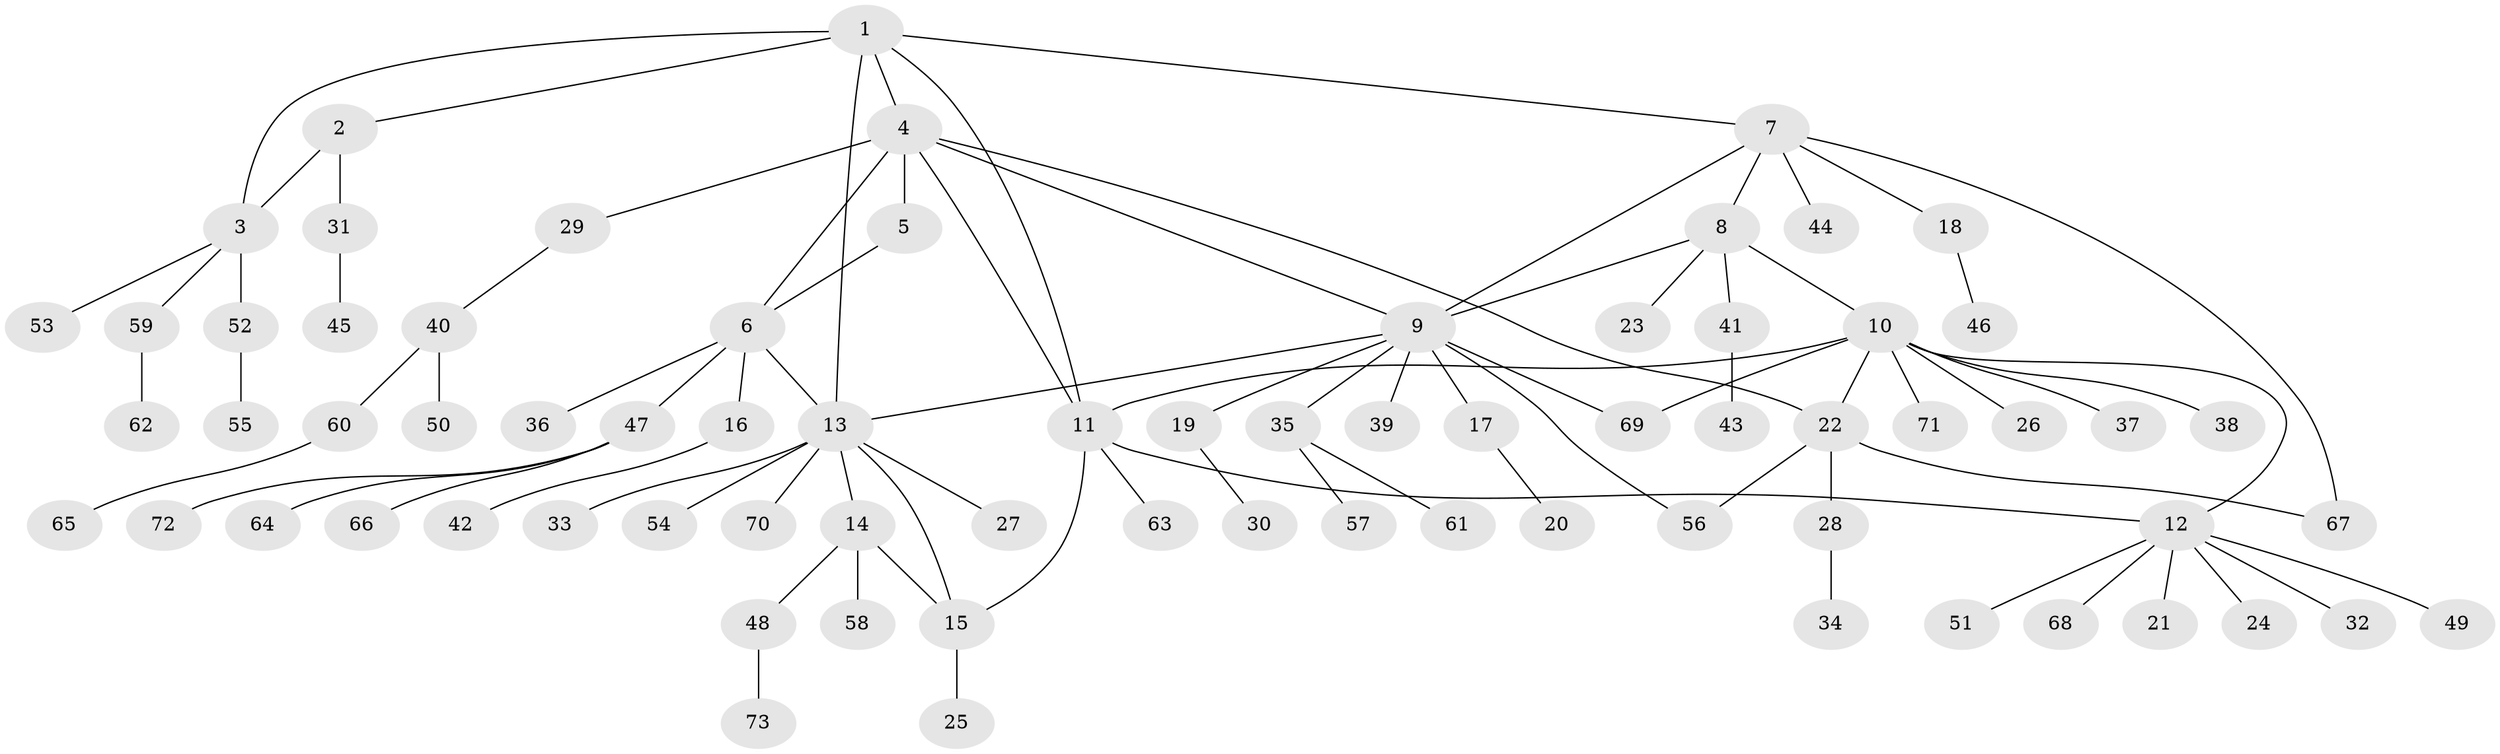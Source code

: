 // coarse degree distribution, {6: 0.08108108108108109, 2: 0.08108108108108109, 4: 0.02702702702702703, 7: 0.05405405405405406, 1: 0.5405405405405406, 9: 0.02702702702702703, 3: 0.10810810810810811, 5: 0.08108108108108109}
// Generated by graph-tools (version 1.1) at 2025/37/03/04/25 23:37:46]
// undirected, 73 vertices, 87 edges
graph export_dot {
  node [color=gray90,style=filled];
  1;
  2;
  3;
  4;
  5;
  6;
  7;
  8;
  9;
  10;
  11;
  12;
  13;
  14;
  15;
  16;
  17;
  18;
  19;
  20;
  21;
  22;
  23;
  24;
  25;
  26;
  27;
  28;
  29;
  30;
  31;
  32;
  33;
  34;
  35;
  36;
  37;
  38;
  39;
  40;
  41;
  42;
  43;
  44;
  45;
  46;
  47;
  48;
  49;
  50;
  51;
  52;
  53;
  54;
  55;
  56;
  57;
  58;
  59;
  60;
  61;
  62;
  63;
  64;
  65;
  66;
  67;
  68;
  69;
  70;
  71;
  72;
  73;
  1 -- 2;
  1 -- 3;
  1 -- 4;
  1 -- 7;
  1 -- 11;
  1 -- 13;
  2 -- 3;
  2 -- 31;
  3 -- 52;
  3 -- 53;
  3 -- 59;
  4 -- 5;
  4 -- 6;
  4 -- 9;
  4 -- 11;
  4 -- 22;
  4 -- 29;
  5 -- 6;
  6 -- 13;
  6 -- 16;
  6 -- 36;
  6 -- 47;
  7 -- 8;
  7 -- 9;
  7 -- 18;
  7 -- 44;
  7 -- 67;
  8 -- 9;
  8 -- 10;
  8 -- 23;
  8 -- 41;
  9 -- 13;
  9 -- 17;
  9 -- 19;
  9 -- 35;
  9 -- 39;
  9 -- 56;
  9 -- 69;
  10 -- 11;
  10 -- 12;
  10 -- 22;
  10 -- 26;
  10 -- 37;
  10 -- 38;
  10 -- 69;
  10 -- 71;
  11 -- 12;
  11 -- 15;
  11 -- 63;
  12 -- 21;
  12 -- 24;
  12 -- 32;
  12 -- 49;
  12 -- 51;
  12 -- 68;
  13 -- 14;
  13 -- 15;
  13 -- 27;
  13 -- 33;
  13 -- 54;
  13 -- 70;
  14 -- 15;
  14 -- 48;
  14 -- 58;
  15 -- 25;
  16 -- 42;
  17 -- 20;
  18 -- 46;
  19 -- 30;
  22 -- 28;
  22 -- 56;
  22 -- 67;
  28 -- 34;
  29 -- 40;
  31 -- 45;
  35 -- 57;
  35 -- 61;
  40 -- 50;
  40 -- 60;
  41 -- 43;
  47 -- 64;
  47 -- 66;
  47 -- 72;
  48 -- 73;
  52 -- 55;
  59 -- 62;
  60 -- 65;
}
